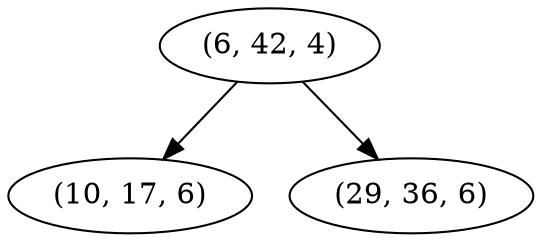 digraph tree {
    "(6, 42, 4)";
    "(10, 17, 6)";
    "(29, 36, 6)";
    "(6, 42, 4)" -> "(10, 17, 6)";
    "(6, 42, 4)" -> "(29, 36, 6)";
}
